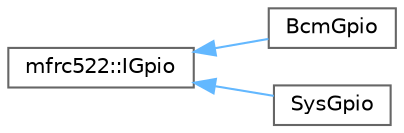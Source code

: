 digraph "Graphical Class Hierarchy"
{
 // LATEX_PDF_SIZE
  bgcolor="transparent";
  edge [fontname=Helvetica,fontsize=10,labelfontname=Helvetica,labelfontsize=10];
  node [fontname=Helvetica,fontsize=10,shape=box,height=0.2,width=0.4];
  rankdir="LR";
  Node0 [label="mfrc522::IGpio",height=0.2,width=0.4,color="grey40", fillcolor="white", style="filled",URL="$structmfrc522_1_1_i_gpio.html",tooltip=" "];
  Node0 -> Node1 [dir="back",color="steelblue1",style="solid"];
  Node1 [label="BcmGpio",height=0.2,width=0.4,color="grey40", fillcolor="white", style="filled",URL="$class_bcm_gpio.html",tooltip=" "];
  Node0 -> Node2 [dir="back",color="steelblue1",style="solid"];
  Node2 [label="SysGpio",height=0.2,width=0.4,color="grey40", fillcolor="white", style="filled",URL="$class_sys_gpio.html",tooltip=" "];
}
